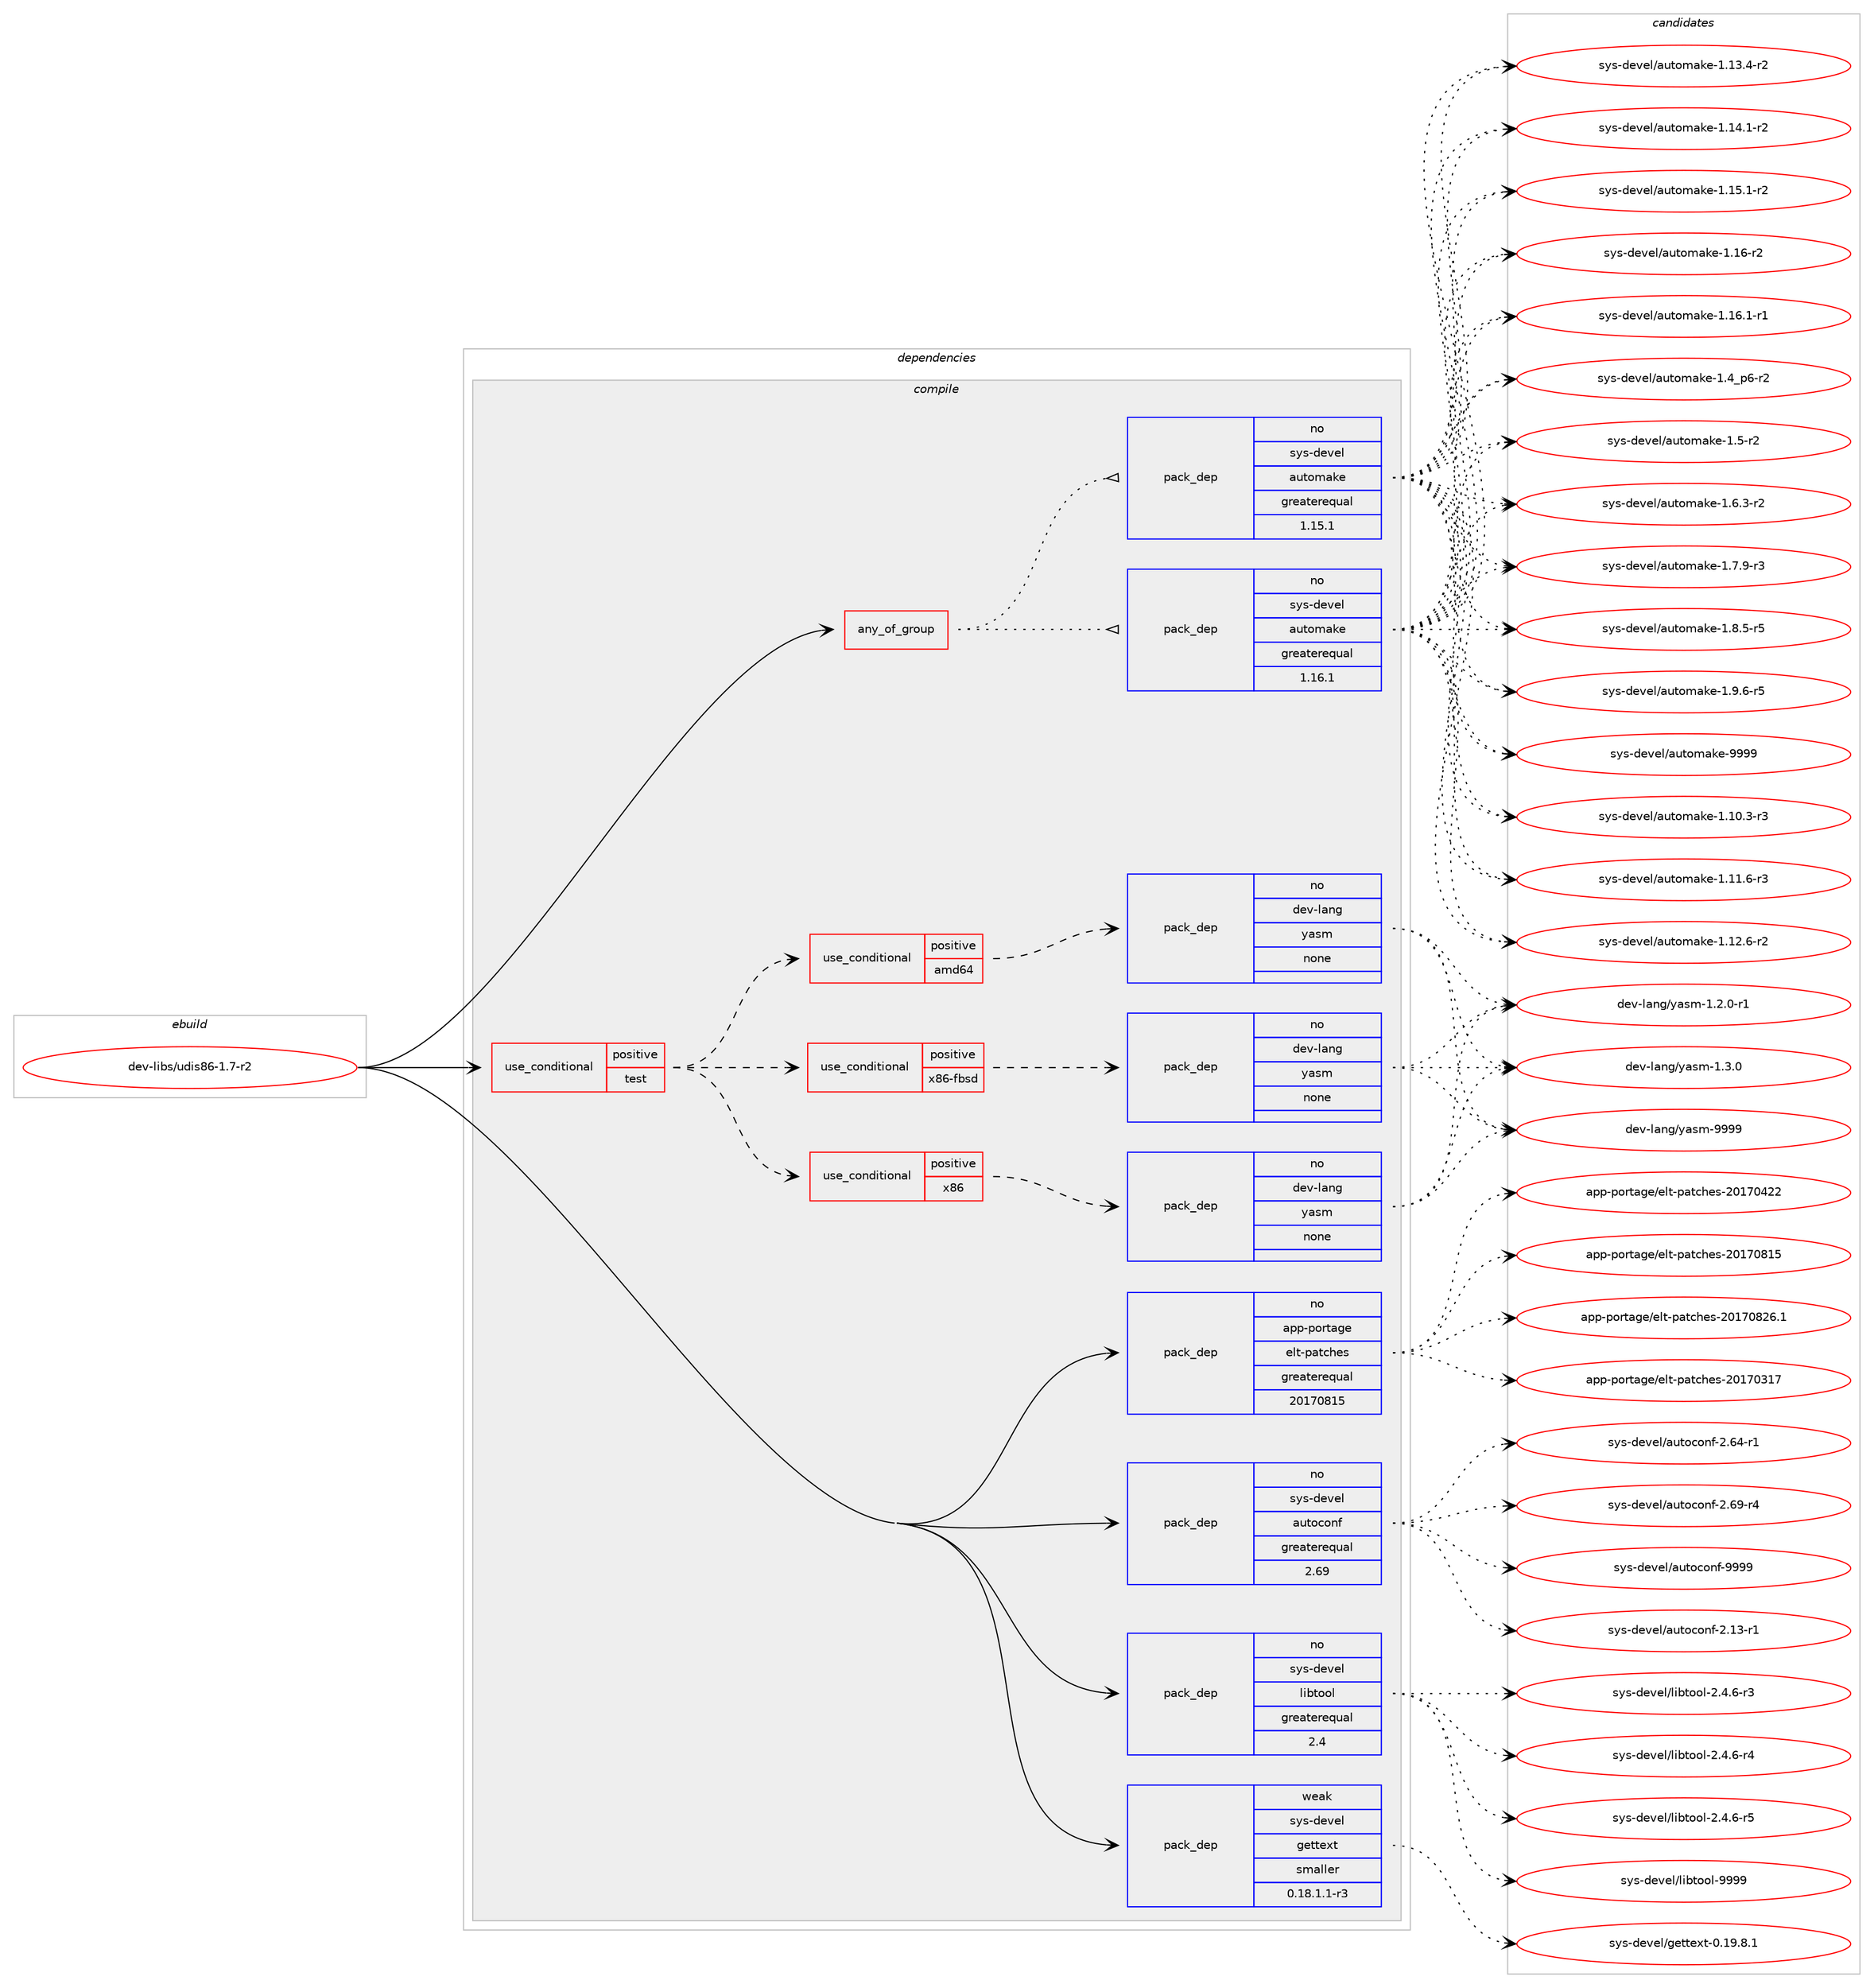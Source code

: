 digraph prolog {

# *************
# Graph options
# *************

newrank=true;
concentrate=true;
compound=true;
graph [rankdir=LR,fontname=Helvetica,fontsize=10,ranksep=1.5];#, ranksep=2.5, nodesep=0.2];
edge  [arrowhead=vee];
node  [fontname=Helvetica,fontsize=10];

# **********
# The ebuild
# **********

subgraph cluster_leftcol {
color=gray;
rank=same;
label=<<i>ebuild</i>>;
id [label="dev-libs/udis86-1.7-r2", color=red, width=4, href="../dev-libs/udis86-1.7-r2.svg"];
}

# ****************
# The dependencies
# ****************

subgraph cluster_midcol {
color=gray;
label=<<i>dependencies</i>>;
subgraph cluster_compile {
fillcolor="#eeeeee";
style=filled;
label=<<i>compile</i>>;
subgraph any22422 {
dependency1372292 [label=<<TABLE BORDER="0" CELLBORDER="1" CELLSPACING="0" CELLPADDING="4"><TR><TD CELLPADDING="10">any_of_group</TD></TR></TABLE>>, shape=none, color=red];subgraph pack982303 {
dependency1372293 [label=<<TABLE BORDER="0" CELLBORDER="1" CELLSPACING="0" CELLPADDING="4" WIDTH="220"><TR><TD ROWSPAN="6" CELLPADDING="30">pack_dep</TD></TR><TR><TD WIDTH="110">no</TD></TR><TR><TD>sys-devel</TD></TR><TR><TD>automake</TD></TR><TR><TD>greaterequal</TD></TR><TR><TD>1.16.1</TD></TR></TABLE>>, shape=none, color=blue];
}
dependency1372292:e -> dependency1372293:w [weight=20,style="dotted",arrowhead="oinv"];
subgraph pack982304 {
dependency1372294 [label=<<TABLE BORDER="0" CELLBORDER="1" CELLSPACING="0" CELLPADDING="4" WIDTH="220"><TR><TD ROWSPAN="6" CELLPADDING="30">pack_dep</TD></TR><TR><TD WIDTH="110">no</TD></TR><TR><TD>sys-devel</TD></TR><TR><TD>automake</TD></TR><TR><TD>greaterequal</TD></TR><TR><TD>1.15.1</TD></TR></TABLE>>, shape=none, color=blue];
}
dependency1372292:e -> dependency1372294:w [weight=20,style="dotted",arrowhead="oinv"];
}
id:e -> dependency1372292:w [weight=20,style="solid",arrowhead="vee"];
subgraph cond367003 {
dependency1372295 [label=<<TABLE BORDER="0" CELLBORDER="1" CELLSPACING="0" CELLPADDING="4"><TR><TD ROWSPAN="3" CELLPADDING="10">use_conditional</TD></TR><TR><TD>positive</TD></TR><TR><TD>test</TD></TR></TABLE>>, shape=none, color=red];
subgraph cond367004 {
dependency1372296 [label=<<TABLE BORDER="0" CELLBORDER="1" CELLSPACING="0" CELLPADDING="4"><TR><TD ROWSPAN="3" CELLPADDING="10">use_conditional</TD></TR><TR><TD>positive</TD></TR><TR><TD>amd64</TD></TR></TABLE>>, shape=none, color=red];
subgraph pack982305 {
dependency1372297 [label=<<TABLE BORDER="0" CELLBORDER="1" CELLSPACING="0" CELLPADDING="4" WIDTH="220"><TR><TD ROWSPAN="6" CELLPADDING="30">pack_dep</TD></TR><TR><TD WIDTH="110">no</TD></TR><TR><TD>dev-lang</TD></TR><TR><TD>yasm</TD></TR><TR><TD>none</TD></TR><TR><TD></TD></TR></TABLE>>, shape=none, color=blue];
}
dependency1372296:e -> dependency1372297:w [weight=20,style="dashed",arrowhead="vee"];
}
dependency1372295:e -> dependency1372296:w [weight=20,style="dashed",arrowhead="vee"];
subgraph cond367005 {
dependency1372298 [label=<<TABLE BORDER="0" CELLBORDER="1" CELLSPACING="0" CELLPADDING="4"><TR><TD ROWSPAN="3" CELLPADDING="10">use_conditional</TD></TR><TR><TD>positive</TD></TR><TR><TD>x86</TD></TR></TABLE>>, shape=none, color=red];
subgraph pack982306 {
dependency1372299 [label=<<TABLE BORDER="0" CELLBORDER="1" CELLSPACING="0" CELLPADDING="4" WIDTH="220"><TR><TD ROWSPAN="6" CELLPADDING="30">pack_dep</TD></TR><TR><TD WIDTH="110">no</TD></TR><TR><TD>dev-lang</TD></TR><TR><TD>yasm</TD></TR><TR><TD>none</TD></TR><TR><TD></TD></TR></TABLE>>, shape=none, color=blue];
}
dependency1372298:e -> dependency1372299:w [weight=20,style="dashed",arrowhead="vee"];
}
dependency1372295:e -> dependency1372298:w [weight=20,style="dashed",arrowhead="vee"];
subgraph cond367006 {
dependency1372300 [label=<<TABLE BORDER="0" CELLBORDER="1" CELLSPACING="0" CELLPADDING="4"><TR><TD ROWSPAN="3" CELLPADDING="10">use_conditional</TD></TR><TR><TD>positive</TD></TR><TR><TD>x86-fbsd</TD></TR></TABLE>>, shape=none, color=red];
subgraph pack982307 {
dependency1372301 [label=<<TABLE BORDER="0" CELLBORDER="1" CELLSPACING="0" CELLPADDING="4" WIDTH="220"><TR><TD ROWSPAN="6" CELLPADDING="30">pack_dep</TD></TR><TR><TD WIDTH="110">no</TD></TR><TR><TD>dev-lang</TD></TR><TR><TD>yasm</TD></TR><TR><TD>none</TD></TR><TR><TD></TD></TR></TABLE>>, shape=none, color=blue];
}
dependency1372300:e -> dependency1372301:w [weight=20,style="dashed",arrowhead="vee"];
}
dependency1372295:e -> dependency1372300:w [weight=20,style="dashed",arrowhead="vee"];
}
id:e -> dependency1372295:w [weight=20,style="solid",arrowhead="vee"];
subgraph pack982308 {
dependency1372302 [label=<<TABLE BORDER="0" CELLBORDER="1" CELLSPACING="0" CELLPADDING="4" WIDTH="220"><TR><TD ROWSPAN="6" CELLPADDING="30">pack_dep</TD></TR><TR><TD WIDTH="110">no</TD></TR><TR><TD>app-portage</TD></TR><TR><TD>elt-patches</TD></TR><TR><TD>greaterequal</TD></TR><TR><TD>20170815</TD></TR></TABLE>>, shape=none, color=blue];
}
id:e -> dependency1372302:w [weight=20,style="solid",arrowhead="vee"];
subgraph pack982309 {
dependency1372303 [label=<<TABLE BORDER="0" CELLBORDER="1" CELLSPACING="0" CELLPADDING="4" WIDTH="220"><TR><TD ROWSPAN="6" CELLPADDING="30">pack_dep</TD></TR><TR><TD WIDTH="110">no</TD></TR><TR><TD>sys-devel</TD></TR><TR><TD>autoconf</TD></TR><TR><TD>greaterequal</TD></TR><TR><TD>2.69</TD></TR></TABLE>>, shape=none, color=blue];
}
id:e -> dependency1372303:w [weight=20,style="solid",arrowhead="vee"];
subgraph pack982310 {
dependency1372304 [label=<<TABLE BORDER="0" CELLBORDER="1" CELLSPACING="0" CELLPADDING="4" WIDTH="220"><TR><TD ROWSPAN="6" CELLPADDING="30">pack_dep</TD></TR><TR><TD WIDTH="110">no</TD></TR><TR><TD>sys-devel</TD></TR><TR><TD>libtool</TD></TR><TR><TD>greaterequal</TD></TR><TR><TD>2.4</TD></TR></TABLE>>, shape=none, color=blue];
}
id:e -> dependency1372304:w [weight=20,style="solid",arrowhead="vee"];
subgraph pack982311 {
dependency1372305 [label=<<TABLE BORDER="0" CELLBORDER="1" CELLSPACING="0" CELLPADDING="4" WIDTH="220"><TR><TD ROWSPAN="6" CELLPADDING="30">pack_dep</TD></TR><TR><TD WIDTH="110">weak</TD></TR><TR><TD>sys-devel</TD></TR><TR><TD>gettext</TD></TR><TR><TD>smaller</TD></TR><TR><TD>0.18.1.1-r3</TD></TR></TABLE>>, shape=none, color=blue];
}
id:e -> dependency1372305:w [weight=20,style="solid",arrowhead="vee"];
}
subgraph cluster_compileandrun {
fillcolor="#eeeeee";
style=filled;
label=<<i>compile and run</i>>;
}
subgraph cluster_run {
fillcolor="#eeeeee";
style=filled;
label=<<i>run</i>>;
}
}

# **************
# The candidates
# **************

subgraph cluster_choices {
rank=same;
color=gray;
label=<<i>candidates</i>>;

subgraph choice982303 {
color=black;
nodesep=1;
choice11512111545100101118101108479711711611110997107101454946494846514511451 [label="sys-devel/automake-1.10.3-r3", color=red, width=4,href="../sys-devel/automake-1.10.3-r3.svg"];
choice11512111545100101118101108479711711611110997107101454946494946544511451 [label="sys-devel/automake-1.11.6-r3", color=red, width=4,href="../sys-devel/automake-1.11.6-r3.svg"];
choice11512111545100101118101108479711711611110997107101454946495046544511450 [label="sys-devel/automake-1.12.6-r2", color=red, width=4,href="../sys-devel/automake-1.12.6-r2.svg"];
choice11512111545100101118101108479711711611110997107101454946495146524511450 [label="sys-devel/automake-1.13.4-r2", color=red, width=4,href="../sys-devel/automake-1.13.4-r2.svg"];
choice11512111545100101118101108479711711611110997107101454946495246494511450 [label="sys-devel/automake-1.14.1-r2", color=red, width=4,href="../sys-devel/automake-1.14.1-r2.svg"];
choice11512111545100101118101108479711711611110997107101454946495346494511450 [label="sys-devel/automake-1.15.1-r2", color=red, width=4,href="../sys-devel/automake-1.15.1-r2.svg"];
choice1151211154510010111810110847971171161111099710710145494649544511450 [label="sys-devel/automake-1.16-r2", color=red, width=4,href="../sys-devel/automake-1.16-r2.svg"];
choice11512111545100101118101108479711711611110997107101454946495446494511449 [label="sys-devel/automake-1.16.1-r1", color=red, width=4,href="../sys-devel/automake-1.16.1-r1.svg"];
choice115121115451001011181011084797117116111109971071014549465295112544511450 [label="sys-devel/automake-1.4_p6-r2", color=red, width=4,href="../sys-devel/automake-1.4_p6-r2.svg"];
choice11512111545100101118101108479711711611110997107101454946534511450 [label="sys-devel/automake-1.5-r2", color=red, width=4,href="../sys-devel/automake-1.5-r2.svg"];
choice115121115451001011181011084797117116111109971071014549465446514511450 [label="sys-devel/automake-1.6.3-r2", color=red, width=4,href="../sys-devel/automake-1.6.3-r2.svg"];
choice115121115451001011181011084797117116111109971071014549465546574511451 [label="sys-devel/automake-1.7.9-r3", color=red, width=4,href="../sys-devel/automake-1.7.9-r3.svg"];
choice115121115451001011181011084797117116111109971071014549465646534511453 [label="sys-devel/automake-1.8.5-r5", color=red, width=4,href="../sys-devel/automake-1.8.5-r5.svg"];
choice115121115451001011181011084797117116111109971071014549465746544511453 [label="sys-devel/automake-1.9.6-r5", color=red, width=4,href="../sys-devel/automake-1.9.6-r5.svg"];
choice115121115451001011181011084797117116111109971071014557575757 [label="sys-devel/automake-9999", color=red, width=4,href="../sys-devel/automake-9999.svg"];
dependency1372293:e -> choice11512111545100101118101108479711711611110997107101454946494846514511451:w [style=dotted,weight="100"];
dependency1372293:e -> choice11512111545100101118101108479711711611110997107101454946494946544511451:w [style=dotted,weight="100"];
dependency1372293:e -> choice11512111545100101118101108479711711611110997107101454946495046544511450:w [style=dotted,weight="100"];
dependency1372293:e -> choice11512111545100101118101108479711711611110997107101454946495146524511450:w [style=dotted,weight="100"];
dependency1372293:e -> choice11512111545100101118101108479711711611110997107101454946495246494511450:w [style=dotted,weight="100"];
dependency1372293:e -> choice11512111545100101118101108479711711611110997107101454946495346494511450:w [style=dotted,weight="100"];
dependency1372293:e -> choice1151211154510010111810110847971171161111099710710145494649544511450:w [style=dotted,weight="100"];
dependency1372293:e -> choice11512111545100101118101108479711711611110997107101454946495446494511449:w [style=dotted,weight="100"];
dependency1372293:e -> choice115121115451001011181011084797117116111109971071014549465295112544511450:w [style=dotted,weight="100"];
dependency1372293:e -> choice11512111545100101118101108479711711611110997107101454946534511450:w [style=dotted,weight="100"];
dependency1372293:e -> choice115121115451001011181011084797117116111109971071014549465446514511450:w [style=dotted,weight="100"];
dependency1372293:e -> choice115121115451001011181011084797117116111109971071014549465546574511451:w [style=dotted,weight="100"];
dependency1372293:e -> choice115121115451001011181011084797117116111109971071014549465646534511453:w [style=dotted,weight="100"];
dependency1372293:e -> choice115121115451001011181011084797117116111109971071014549465746544511453:w [style=dotted,weight="100"];
dependency1372293:e -> choice115121115451001011181011084797117116111109971071014557575757:w [style=dotted,weight="100"];
}
subgraph choice982304 {
color=black;
nodesep=1;
choice11512111545100101118101108479711711611110997107101454946494846514511451 [label="sys-devel/automake-1.10.3-r3", color=red, width=4,href="../sys-devel/automake-1.10.3-r3.svg"];
choice11512111545100101118101108479711711611110997107101454946494946544511451 [label="sys-devel/automake-1.11.6-r3", color=red, width=4,href="../sys-devel/automake-1.11.6-r3.svg"];
choice11512111545100101118101108479711711611110997107101454946495046544511450 [label="sys-devel/automake-1.12.6-r2", color=red, width=4,href="../sys-devel/automake-1.12.6-r2.svg"];
choice11512111545100101118101108479711711611110997107101454946495146524511450 [label="sys-devel/automake-1.13.4-r2", color=red, width=4,href="../sys-devel/automake-1.13.4-r2.svg"];
choice11512111545100101118101108479711711611110997107101454946495246494511450 [label="sys-devel/automake-1.14.1-r2", color=red, width=4,href="../sys-devel/automake-1.14.1-r2.svg"];
choice11512111545100101118101108479711711611110997107101454946495346494511450 [label="sys-devel/automake-1.15.1-r2", color=red, width=4,href="../sys-devel/automake-1.15.1-r2.svg"];
choice1151211154510010111810110847971171161111099710710145494649544511450 [label="sys-devel/automake-1.16-r2", color=red, width=4,href="../sys-devel/automake-1.16-r2.svg"];
choice11512111545100101118101108479711711611110997107101454946495446494511449 [label="sys-devel/automake-1.16.1-r1", color=red, width=4,href="../sys-devel/automake-1.16.1-r1.svg"];
choice115121115451001011181011084797117116111109971071014549465295112544511450 [label="sys-devel/automake-1.4_p6-r2", color=red, width=4,href="../sys-devel/automake-1.4_p6-r2.svg"];
choice11512111545100101118101108479711711611110997107101454946534511450 [label="sys-devel/automake-1.5-r2", color=red, width=4,href="../sys-devel/automake-1.5-r2.svg"];
choice115121115451001011181011084797117116111109971071014549465446514511450 [label="sys-devel/automake-1.6.3-r2", color=red, width=4,href="../sys-devel/automake-1.6.3-r2.svg"];
choice115121115451001011181011084797117116111109971071014549465546574511451 [label="sys-devel/automake-1.7.9-r3", color=red, width=4,href="../sys-devel/automake-1.7.9-r3.svg"];
choice115121115451001011181011084797117116111109971071014549465646534511453 [label="sys-devel/automake-1.8.5-r5", color=red, width=4,href="../sys-devel/automake-1.8.5-r5.svg"];
choice115121115451001011181011084797117116111109971071014549465746544511453 [label="sys-devel/automake-1.9.6-r5", color=red, width=4,href="../sys-devel/automake-1.9.6-r5.svg"];
choice115121115451001011181011084797117116111109971071014557575757 [label="sys-devel/automake-9999", color=red, width=4,href="../sys-devel/automake-9999.svg"];
dependency1372294:e -> choice11512111545100101118101108479711711611110997107101454946494846514511451:w [style=dotted,weight="100"];
dependency1372294:e -> choice11512111545100101118101108479711711611110997107101454946494946544511451:w [style=dotted,weight="100"];
dependency1372294:e -> choice11512111545100101118101108479711711611110997107101454946495046544511450:w [style=dotted,weight="100"];
dependency1372294:e -> choice11512111545100101118101108479711711611110997107101454946495146524511450:w [style=dotted,weight="100"];
dependency1372294:e -> choice11512111545100101118101108479711711611110997107101454946495246494511450:w [style=dotted,weight="100"];
dependency1372294:e -> choice11512111545100101118101108479711711611110997107101454946495346494511450:w [style=dotted,weight="100"];
dependency1372294:e -> choice1151211154510010111810110847971171161111099710710145494649544511450:w [style=dotted,weight="100"];
dependency1372294:e -> choice11512111545100101118101108479711711611110997107101454946495446494511449:w [style=dotted,weight="100"];
dependency1372294:e -> choice115121115451001011181011084797117116111109971071014549465295112544511450:w [style=dotted,weight="100"];
dependency1372294:e -> choice11512111545100101118101108479711711611110997107101454946534511450:w [style=dotted,weight="100"];
dependency1372294:e -> choice115121115451001011181011084797117116111109971071014549465446514511450:w [style=dotted,weight="100"];
dependency1372294:e -> choice115121115451001011181011084797117116111109971071014549465546574511451:w [style=dotted,weight="100"];
dependency1372294:e -> choice115121115451001011181011084797117116111109971071014549465646534511453:w [style=dotted,weight="100"];
dependency1372294:e -> choice115121115451001011181011084797117116111109971071014549465746544511453:w [style=dotted,weight="100"];
dependency1372294:e -> choice115121115451001011181011084797117116111109971071014557575757:w [style=dotted,weight="100"];
}
subgraph choice982305 {
color=black;
nodesep=1;
choice100101118451089711010347121971151094549465046484511449 [label="dev-lang/yasm-1.2.0-r1", color=red, width=4,href="../dev-lang/yasm-1.2.0-r1.svg"];
choice10010111845108971101034712197115109454946514648 [label="dev-lang/yasm-1.3.0", color=red, width=4,href="../dev-lang/yasm-1.3.0.svg"];
choice100101118451089711010347121971151094557575757 [label="dev-lang/yasm-9999", color=red, width=4,href="../dev-lang/yasm-9999.svg"];
dependency1372297:e -> choice100101118451089711010347121971151094549465046484511449:w [style=dotted,weight="100"];
dependency1372297:e -> choice10010111845108971101034712197115109454946514648:w [style=dotted,weight="100"];
dependency1372297:e -> choice100101118451089711010347121971151094557575757:w [style=dotted,weight="100"];
}
subgraph choice982306 {
color=black;
nodesep=1;
choice100101118451089711010347121971151094549465046484511449 [label="dev-lang/yasm-1.2.0-r1", color=red, width=4,href="../dev-lang/yasm-1.2.0-r1.svg"];
choice10010111845108971101034712197115109454946514648 [label="dev-lang/yasm-1.3.0", color=red, width=4,href="../dev-lang/yasm-1.3.0.svg"];
choice100101118451089711010347121971151094557575757 [label="dev-lang/yasm-9999", color=red, width=4,href="../dev-lang/yasm-9999.svg"];
dependency1372299:e -> choice100101118451089711010347121971151094549465046484511449:w [style=dotted,weight="100"];
dependency1372299:e -> choice10010111845108971101034712197115109454946514648:w [style=dotted,weight="100"];
dependency1372299:e -> choice100101118451089711010347121971151094557575757:w [style=dotted,weight="100"];
}
subgraph choice982307 {
color=black;
nodesep=1;
choice100101118451089711010347121971151094549465046484511449 [label="dev-lang/yasm-1.2.0-r1", color=red, width=4,href="../dev-lang/yasm-1.2.0-r1.svg"];
choice10010111845108971101034712197115109454946514648 [label="dev-lang/yasm-1.3.0", color=red, width=4,href="../dev-lang/yasm-1.3.0.svg"];
choice100101118451089711010347121971151094557575757 [label="dev-lang/yasm-9999", color=red, width=4,href="../dev-lang/yasm-9999.svg"];
dependency1372301:e -> choice100101118451089711010347121971151094549465046484511449:w [style=dotted,weight="100"];
dependency1372301:e -> choice10010111845108971101034712197115109454946514648:w [style=dotted,weight="100"];
dependency1372301:e -> choice100101118451089711010347121971151094557575757:w [style=dotted,weight="100"];
}
subgraph choice982308 {
color=black;
nodesep=1;
choice97112112451121111141169710310147101108116451129711699104101115455048495548514955 [label="app-portage/elt-patches-20170317", color=red, width=4,href="../app-portage/elt-patches-20170317.svg"];
choice97112112451121111141169710310147101108116451129711699104101115455048495548525050 [label="app-portage/elt-patches-20170422", color=red, width=4,href="../app-portage/elt-patches-20170422.svg"];
choice97112112451121111141169710310147101108116451129711699104101115455048495548564953 [label="app-portage/elt-patches-20170815", color=red, width=4,href="../app-portage/elt-patches-20170815.svg"];
choice971121124511211111411697103101471011081164511297116991041011154550484955485650544649 [label="app-portage/elt-patches-20170826.1", color=red, width=4,href="../app-portage/elt-patches-20170826.1.svg"];
dependency1372302:e -> choice97112112451121111141169710310147101108116451129711699104101115455048495548514955:w [style=dotted,weight="100"];
dependency1372302:e -> choice97112112451121111141169710310147101108116451129711699104101115455048495548525050:w [style=dotted,weight="100"];
dependency1372302:e -> choice97112112451121111141169710310147101108116451129711699104101115455048495548564953:w [style=dotted,weight="100"];
dependency1372302:e -> choice971121124511211111411697103101471011081164511297116991041011154550484955485650544649:w [style=dotted,weight="100"];
}
subgraph choice982309 {
color=black;
nodesep=1;
choice1151211154510010111810110847971171161119911111010245504649514511449 [label="sys-devel/autoconf-2.13-r1", color=red, width=4,href="../sys-devel/autoconf-2.13-r1.svg"];
choice1151211154510010111810110847971171161119911111010245504654524511449 [label="sys-devel/autoconf-2.64-r1", color=red, width=4,href="../sys-devel/autoconf-2.64-r1.svg"];
choice1151211154510010111810110847971171161119911111010245504654574511452 [label="sys-devel/autoconf-2.69-r4", color=red, width=4,href="../sys-devel/autoconf-2.69-r4.svg"];
choice115121115451001011181011084797117116111991111101024557575757 [label="sys-devel/autoconf-9999", color=red, width=4,href="../sys-devel/autoconf-9999.svg"];
dependency1372303:e -> choice1151211154510010111810110847971171161119911111010245504649514511449:w [style=dotted,weight="100"];
dependency1372303:e -> choice1151211154510010111810110847971171161119911111010245504654524511449:w [style=dotted,weight="100"];
dependency1372303:e -> choice1151211154510010111810110847971171161119911111010245504654574511452:w [style=dotted,weight="100"];
dependency1372303:e -> choice115121115451001011181011084797117116111991111101024557575757:w [style=dotted,weight="100"];
}
subgraph choice982310 {
color=black;
nodesep=1;
choice1151211154510010111810110847108105981161111111084550465246544511451 [label="sys-devel/libtool-2.4.6-r3", color=red, width=4,href="../sys-devel/libtool-2.4.6-r3.svg"];
choice1151211154510010111810110847108105981161111111084550465246544511452 [label="sys-devel/libtool-2.4.6-r4", color=red, width=4,href="../sys-devel/libtool-2.4.6-r4.svg"];
choice1151211154510010111810110847108105981161111111084550465246544511453 [label="sys-devel/libtool-2.4.6-r5", color=red, width=4,href="../sys-devel/libtool-2.4.6-r5.svg"];
choice1151211154510010111810110847108105981161111111084557575757 [label="sys-devel/libtool-9999", color=red, width=4,href="../sys-devel/libtool-9999.svg"];
dependency1372304:e -> choice1151211154510010111810110847108105981161111111084550465246544511451:w [style=dotted,weight="100"];
dependency1372304:e -> choice1151211154510010111810110847108105981161111111084550465246544511452:w [style=dotted,weight="100"];
dependency1372304:e -> choice1151211154510010111810110847108105981161111111084550465246544511453:w [style=dotted,weight="100"];
dependency1372304:e -> choice1151211154510010111810110847108105981161111111084557575757:w [style=dotted,weight="100"];
}
subgraph choice982311 {
color=black;
nodesep=1;
choice1151211154510010111810110847103101116116101120116454846495746564649 [label="sys-devel/gettext-0.19.8.1", color=red, width=4,href="../sys-devel/gettext-0.19.8.1.svg"];
dependency1372305:e -> choice1151211154510010111810110847103101116116101120116454846495746564649:w [style=dotted,weight="100"];
}
}

}
